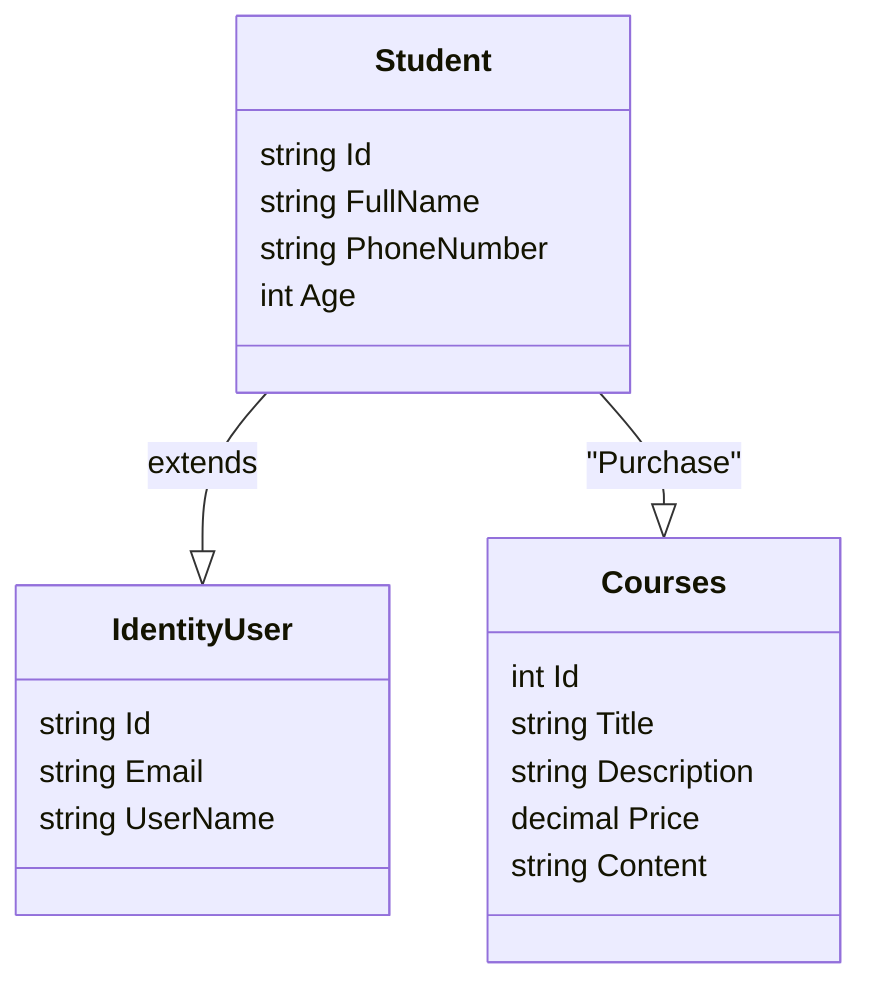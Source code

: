 classDiagram


    class Student {
        string Id
        string FullName
        string PhoneNumber
        int Age
    }
    class Courses {
        int Id
        string Title
        string Description
        decimal Price
        string Content
    }
    class IdentityUser {
        string Id
        string Email
        string UserName
    }
    Student --|> IdentityUser : extends
    Student --|> Courses : "Purchase"